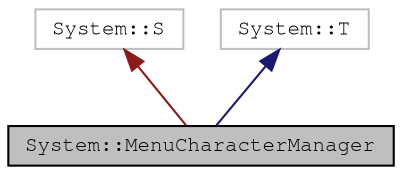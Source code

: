 digraph "System::MenuCharacterManager"
{
 // LATEX_PDF_SIZE
  edge [fontname="FreeMono",fontsize="10",labelfontname="FreeMono",labelfontsize="10"];
  node [fontname="FreeMono",fontsize="10",shape=record];
  Node1 [label="System::MenuCharacterManager",height=0.2,width=0.4,color="black", fillcolor="grey75", style="filled", fontcolor="black",tooltip=" "];
  Node2 -> Node1 [dir="back",color="firebrick4",fontsize="10",style="solid",fontname="FreeMono"];
  Node2 [label="System::S",height=0.2,width=0.4,color="grey75", fillcolor="white", style="filled",URL="$struct_system_1_1_s.html",tooltip=" "];
  Node3 -> Node1 [dir="back",color="midnightblue",fontsize="10",style="solid",fontname="FreeMono"];
  Node3 [label="System::T",height=0.2,width=0.4,color="grey75", fillcolor="white", style="filled",URL="$struct_system_1_1_t.html",tooltip=" "];
}
